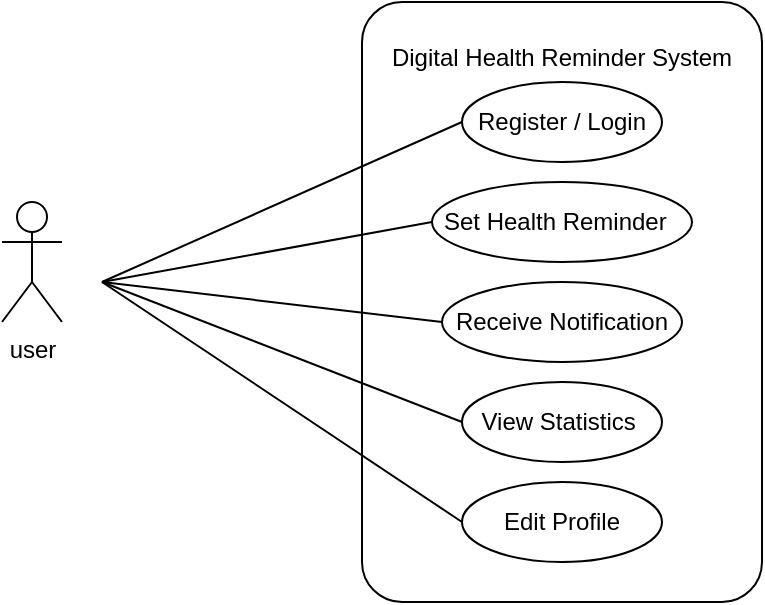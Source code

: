 <mxfile version="28.2.7">
  <diagram name="第 1 页" id="cnvuHqxJ7iW_OpJ0Jpre">
    <mxGraphModel dx="713" dy="378" grid="1" gridSize="10" guides="1" tooltips="1" connect="1" arrows="1" fold="1" page="1" pageScale="1" pageWidth="827" pageHeight="1169" math="0" shadow="0">
      <root>
        <mxCell id="0" />
        <mxCell id="1" parent="0" />
        <mxCell id="tc_acVAh3J8lTD0hHLJ2-14" value="Digital Health Reminder System&lt;div&gt;&lt;br&gt;&lt;/div&gt;&lt;div&gt;&lt;br&gt;&lt;/div&gt;&lt;div&gt;&lt;br&gt;&lt;/div&gt;&lt;div&gt;&lt;br&gt;&lt;/div&gt;&lt;div&gt;&lt;br&gt;&lt;/div&gt;&lt;div&gt;&lt;br&gt;&lt;/div&gt;&lt;div&gt;&lt;br&gt;&lt;/div&gt;&lt;div&gt;&lt;br&gt;&lt;/div&gt;&lt;div&gt;&lt;br&gt;&lt;/div&gt;&lt;div&gt;&lt;br&gt;&lt;/div&gt;&lt;div&gt;&lt;br&gt;&lt;/div&gt;&lt;div&gt;&lt;br&gt;&lt;/div&gt;&lt;div&gt;&lt;br&gt;&lt;/div&gt;&lt;div&gt;&lt;br&gt;&lt;/div&gt;&lt;div&gt;&lt;br&gt;&lt;/div&gt;&lt;div&gt;&lt;br&gt;&lt;/div&gt;&lt;div&gt;&lt;br&gt;&lt;/div&gt;" style="rounded=1;arcSize=10;whiteSpace=wrap;html=1;align=center;" vertex="1" parent="1">
          <mxGeometry x="260" y="190" width="200" height="300" as="geometry" />
        </mxCell>
        <mxCell id="tc_acVAh3J8lTD0hHLJ2-1" value="user" style="shape=umlActor;verticalLabelPosition=bottom;verticalAlign=top;html=1;" vertex="1" parent="1">
          <mxGeometry x="80" y="290" width="30" height="60" as="geometry" />
        </mxCell>
        <mxCell id="tc_acVAh3J8lTD0hHLJ2-15" value="&lt;div&gt;&amp;nbsp;Register / Login&amp;nbsp;&lt;/div&gt;" style="ellipse;whiteSpace=wrap;html=1;align=center;" vertex="1" parent="1">
          <mxGeometry x="310" y="230" width="100" height="40" as="geometry" />
        </mxCell>
        <mxCell id="tc_acVAh3J8lTD0hHLJ2-16" value="&lt;span style=&quot;text-align: left;&quot;&gt;Receive Notification&lt;/span&gt;" style="ellipse;whiteSpace=wrap;html=1;align=center;" vertex="1" parent="1">
          <mxGeometry x="300" y="330" width="120" height="40" as="geometry" />
        </mxCell>
        <mxCell id="tc_acVAh3J8lTD0hHLJ2-17" value="&lt;span style=&quot;text-align: left;&quot;&gt;Set Health Reminder&amp;nbsp;&amp;nbsp;&lt;/span&gt;" style="ellipse;whiteSpace=wrap;html=1;align=center;" vertex="1" parent="1">
          <mxGeometry x="295" y="280" width="130" height="40" as="geometry" />
        </mxCell>
        <mxCell id="tc_acVAh3J8lTD0hHLJ2-18" value="&lt;span style=&quot;text-align: left;&quot;&gt;View Statistics&amp;nbsp;&lt;/span&gt;" style="ellipse;whiteSpace=wrap;html=1;align=center;" vertex="1" parent="1">
          <mxGeometry x="310" y="380" width="100" height="40" as="geometry" />
        </mxCell>
        <mxCell id="tc_acVAh3J8lTD0hHLJ2-22" value="&lt;span style=&quot;text-align: left;&quot;&gt;Edit Profile&lt;/span&gt;" style="ellipse;whiteSpace=wrap;html=1;align=center;" vertex="1" parent="1">
          <mxGeometry x="310" y="430" width="100" height="40" as="geometry" />
        </mxCell>
        <mxCell id="tc_acVAh3J8lTD0hHLJ2-23" value="" style="endArrow=none;html=1;rounded=0;entryX=0;entryY=0.5;entryDx=0;entryDy=0;" edge="1" parent="1" target="tc_acVAh3J8lTD0hHLJ2-15">
          <mxGeometry relative="1" as="geometry">
            <mxPoint x="130" y="330" as="sourcePoint" />
            <mxPoint x="290" y="330" as="targetPoint" />
          </mxGeometry>
        </mxCell>
        <mxCell id="tc_acVAh3J8lTD0hHLJ2-28" value="" style="endArrow=none;html=1;rounded=0;entryX=0;entryY=0.5;entryDx=0;entryDy=0;" edge="1" parent="1" target="tc_acVAh3J8lTD0hHLJ2-17">
          <mxGeometry relative="1" as="geometry">
            <mxPoint x="130" y="330" as="sourcePoint" />
            <mxPoint x="290" y="330" as="targetPoint" />
          </mxGeometry>
        </mxCell>
        <mxCell id="tc_acVAh3J8lTD0hHLJ2-29" value="" style="endArrow=none;html=1;rounded=0;entryX=0;entryY=0.5;entryDx=0;entryDy=0;" edge="1" parent="1" target="tc_acVAh3J8lTD0hHLJ2-16">
          <mxGeometry relative="1" as="geometry">
            <mxPoint x="130" y="330" as="sourcePoint" />
            <mxPoint x="310" y="340" as="targetPoint" />
          </mxGeometry>
        </mxCell>
        <mxCell id="tc_acVAh3J8lTD0hHLJ2-30" value="" style="endArrow=none;html=1;rounded=0;entryX=0;entryY=0.5;entryDx=0;entryDy=0;" edge="1" parent="1" target="tc_acVAh3J8lTD0hHLJ2-18">
          <mxGeometry relative="1" as="geometry">
            <mxPoint x="130" y="330" as="sourcePoint" />
            <mxPoint x="280" y="440" as="targetPoint" />
          </mxGeometry>
        </mxCell>
        <mxCell id="tc_acVAh3J8lTD0hHLJ2-31" value="" style="endArrow=none;html=1;rounded=0;entryX=0;entryY=0.5;entryDx=0;entryDy=0;" edge="1" parent="1" target="tc_acVAh3J8lTD0hHLJ2-22">
          <mxGeometry relative="1" as="geometry">
            <mxPoint x="130" y="330" as="sourcePoint" />
            <mxPoint x="350" y="440" as="targetPoint" />
          </mxGeometry>
        </mxCell>
      </root>
    </mxGraphModel>
  </diagram>
</mxfile>

